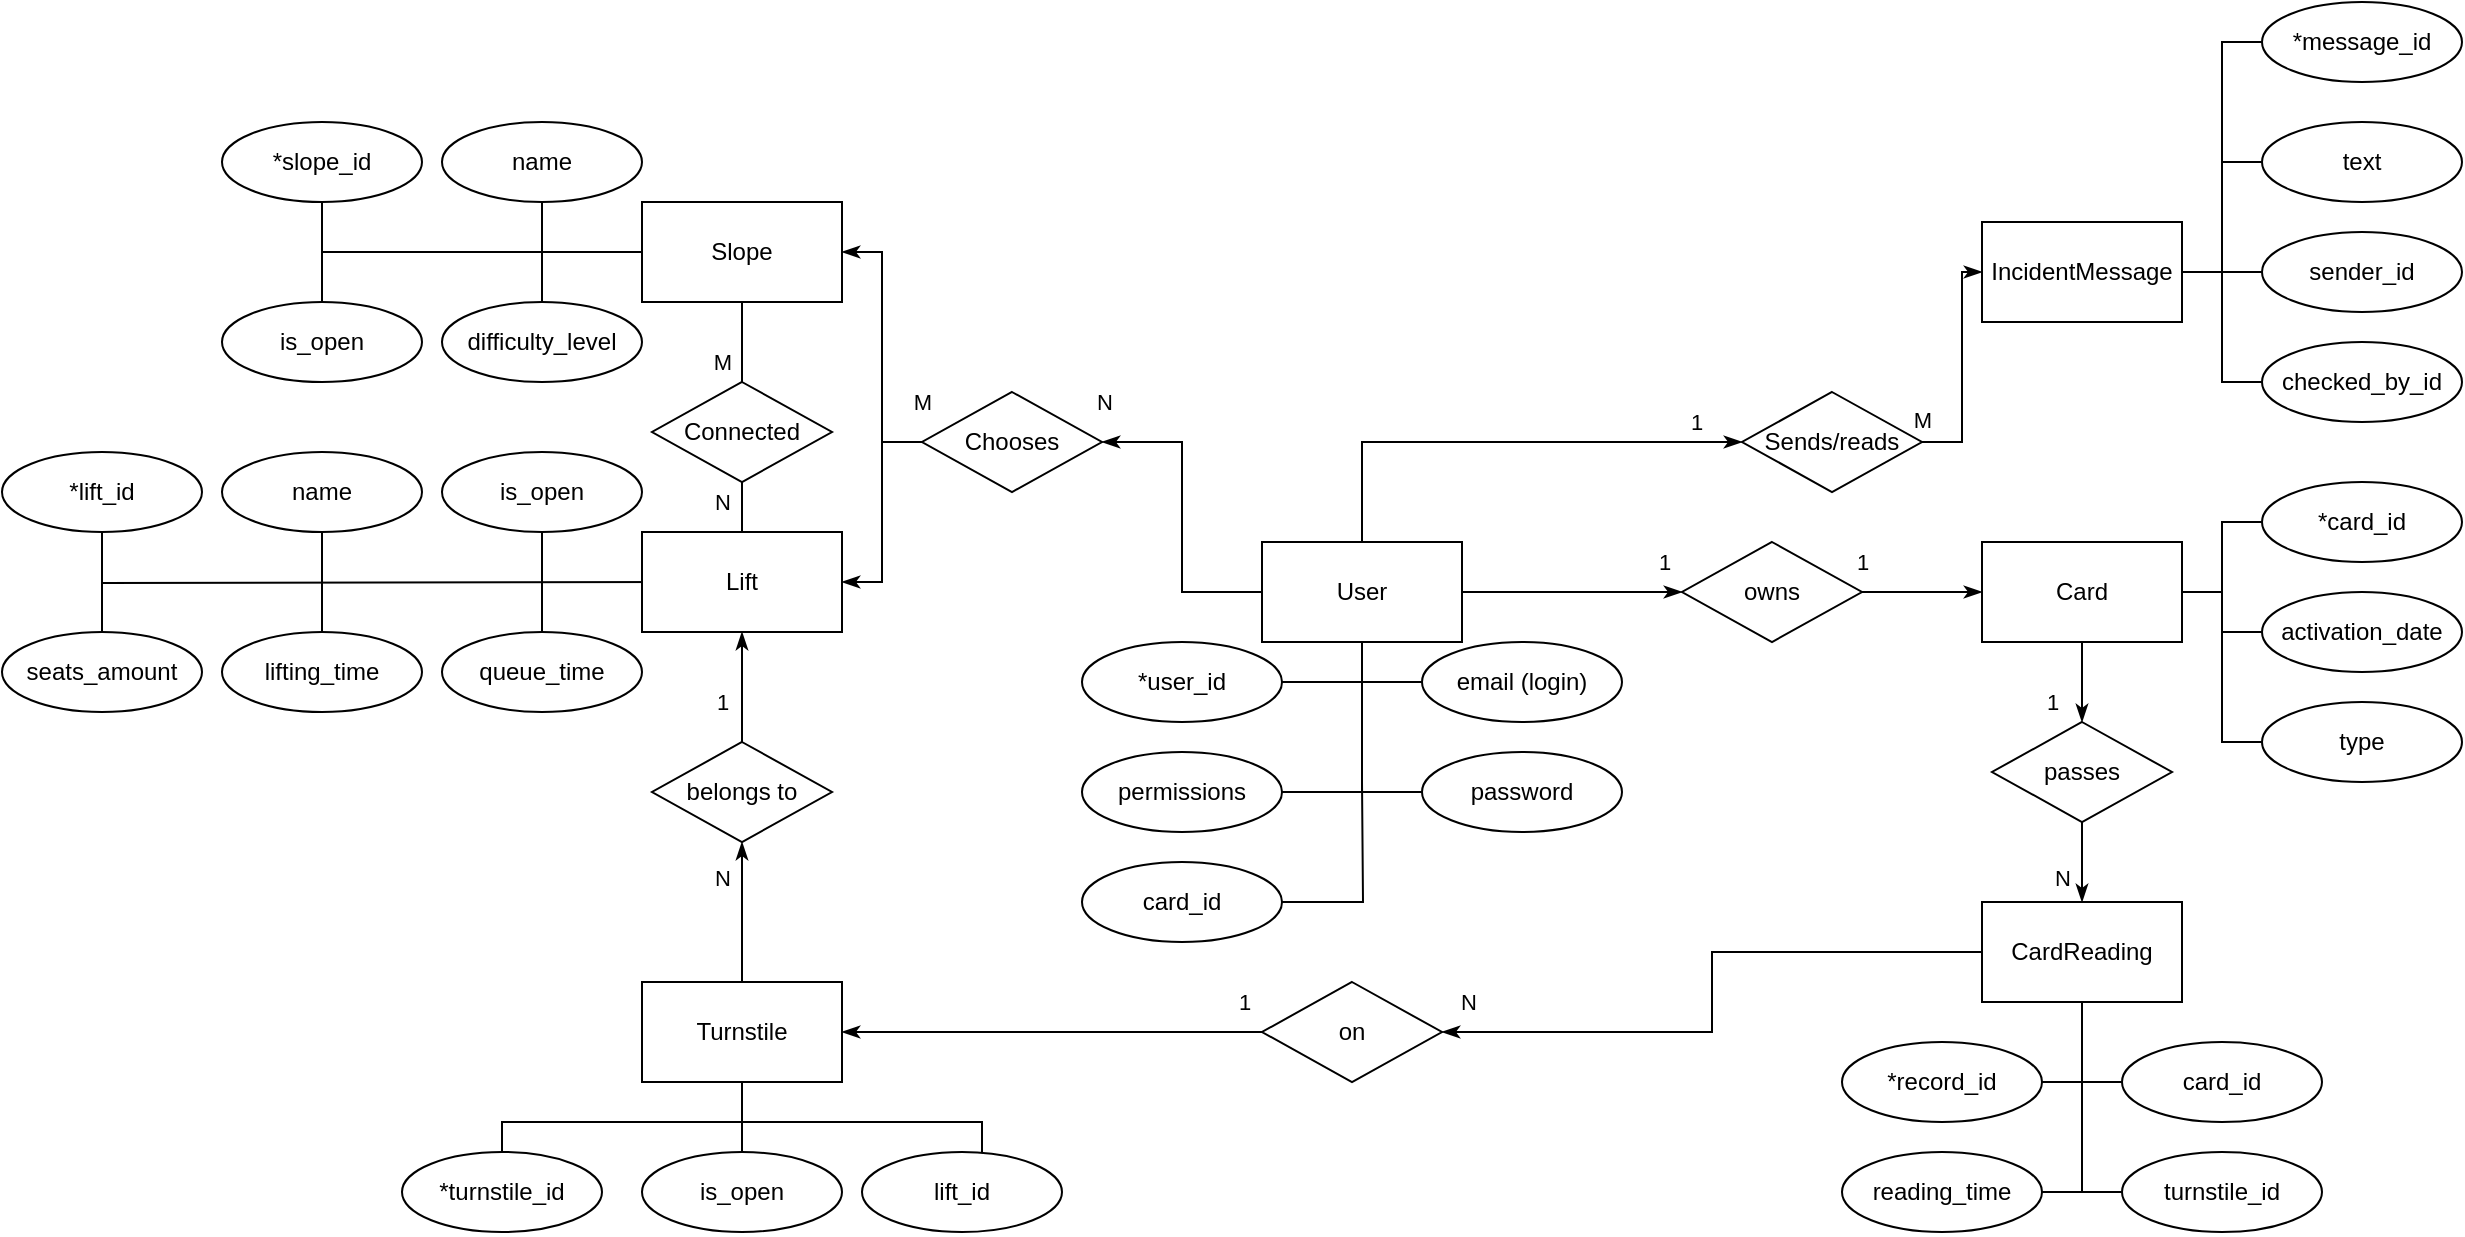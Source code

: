 <mxfile version="13.9.9" type="device"><diagram id="PESHJk0Tjmy3aJfwZxua" name="unauthorized"><mxGraphModel dx="1947" dy="758" grid="1" gridSize="10" guides="1" tooltips="1" connect="1" arrows="1" fold="1" page="1" pageScale="1" pageWidth="827" pageHeight="1169" math="0" shadow="0"><root><mxCell id="0"/><mxCell id="1" parent="0"/><mxCell id="9ehG-B5BbBiPpwgUqI0O-45" style="edgeStyle=orthogonalEdgeStyle;rounded=0;orthogonalLoop=1;jettySize=auto;html=1;entryX=0;entryY=0.5;entryDx=0;entryDy=0;endArrow=none;endFill=0;" parent="1" source="9ehG-B5BbBiPpwgUqI0O-1" target="9ehG-B5BbBiPpwgUqI0O-16" edge="1"><mxGeometry relative="1" as="geometry"/></mxCell><mxCell id="9ehG-B5BbBiPpwgUqI0O-111" style="edgeStyle=orthogonalEdgeStyle;rounded=0;orthogonalLoop=1;jettySize=auto;html=1;entryX=0.5;entryY=0;entryDx=0;entryDy=0;startArrow=none;startFill=0;endArrow=classicThin;endFill=1;" parent="1" source="9ehG-B5BbBiPpwgUqI0O-1" target="9ehG-B5BbBiPpwgUqI0O-12" edge="1"><mxGeometry relative="1" as="geometry"/></mxCell><mxCell id="9ehG-B5BbBiPpwgUqI0O-112" value="1" style="edgeLabel;html=1;align=center;verticalAlign=middle;resizable=0;points=[];" parent="9ehG-B5BbBiPpwgUqI0O-111" vertex="1" connectable="0"><mxGeometry x="-0.8" y="2" relative="1" as="geometry"><mxPoint x="-17" y="26" as="offset"/></mxGeometry></mxCell><mxCell id="9ehG-B5BbBiPpwgUqI0O-1" value="Card" style="rounded=0;whiteSpace=wrap;html=1;" parent="1" vertex="1"><mxGeometry x="670" y="280" width="100" height="50" as="geometry"/></mxCell><mxCell id="9ehG-B5BbBiPpwgUqI0O-32" style="edgeStyle=orthogonalEdgeStyle;rounded=0;orthogonalLoop=1;jettySize=auto;html=1;endArrow=none;endFill=0;entryX=1;entryY=0.5;entryDx=0;entryDy=0;" parent="1" source="9ehG-B5BbBiPpwgUqI0O-2" target="9ehG-B5BbBiPpwgUqI0O-28" edge="1"><mxGeometry relative="1" as="geometry"><mxPoint x="360" y="420" as="targetPoint"/><Array as="points"><mxPoint x="360" y="405"/></Array></mxGeometry></mxCell><mxCell id="9ehG-B5BbBiPpwgUqI0O-101" style="edgeStyle=orthogonalEdgeStyle;rounded=0;orthogonalLoop=1;jettySize=auto;html=1;entryX=0;entryY=0.5;entryDx=0;entryDy=0;endArrow=classicThin;endFill=1;" parent="1" source="9ehG-B5BbBiPpwgUqI0O-2" target="9ehG-B5BbBiPpwgUqI0O-7" edge="1"><mxGeometry relative="1" as="geometry"><Array as="points"><mxPoint x="510" y="305"/><mxPoint x="510" y="305"/></Array></mxGeometry></mxCell><mxCell id="9ehG-B5BbBiPpwgUqI0O-102" value="1" style="edgeLabel;html=1;align=center;verticalAlign=middle;resizable=0;points=[];" parent="9ehG-B5BbBiPpwgUqI0O-101" vertex="1" connectable="0"><mxGeometry x="0.836" y="-1" relative="1" as="geometry"><mxPoint y="-16" as="offset"/></mxGeometry></mxCell><mxCell id="9ehG-B5BbBiPpwgUqI0O-104" value="N" style="edgeStyle=orthogonalEdgeStyle;rounded=0;orthogonalLoop=1;jettySize=auto;html=1;exitX=0;exitY=0.5;exitDx=0;exitDy=0;entryX=1;entryY=0.5;entryDx=0;entryDy=0;endArrow=classicThin;endFill=1;" parent="1" source="9ehG-B5BbBiPpwgUqI0O-2" target="9ehG-B5BbBiPpwgUqI0O-8" edge="1"><mxGeometry x="1" y="-20" relative="1" as="geometry"><mxPoint x="1" as="offset"/></mxGeometry></mxCell><mxCell id="9ehG-B5BbBiPpwgUqI0O-2" value="User" style="rounded=0;whiteSpace=wrap;html=1;" parent="1" vertex="1"><mxGeometry x="310" y="280" width="100" height="50" as="geometry"/></mxCell><mxCell id="9ehG-B5BbBiPpwgUqI0O-64" style="edgeStyle=orthogonalEdgeStyle;rounded=0;orthogonalLoop=1;jettySize=auto;html=1;exitX=0;exitY=0.5;exitDx=0;exitDy=0;entryX=0.5;entryY=1;entryDx=0;entryDy=0;endArrow=none;endFill=0;" parent="1" source="9ehG-B5BbBiPpwgUqI0O-3" target="9ehG-B5BbBiPpwgUqI0O-59" edge="1"><mxGeometry relative="1" as="geometry"/></mxCell><mxCell id="VRBck9d5cZYYHiqlYhGS-4" value="M" style="edgeStyle=orthogonalEdgeStyle;rounded=0;orthogonalLoop=1;jettySize=auto;html=1;entryX=0.5;entryY=0;entryDx=0;entryDy=0;endArrow=none;endFill=0;" edge="1" parent="1" source="9ehG-B5BbBiPpwgUqI0O-3" target="VRBck9d5cZYYHiqlYhGS-3"><mxGeometry x="0.5" y="-10" relative="1" as="geometry"><Array as="points"><mxPoint x="50" y="180"/><mxPoint x="50" y="180"/></Array><mxPoint as="offset"/></mxGeometry></mxCell><mxCell id="9ehG-B5BbBiPpwgUqI0O-3" value="Slope" style="rounded=0;whiteSpace=wrap;html=1;" parent="1" vertex="1"><mxGeometry y="110" width="100" height="50" as="geometry"/></mxCell><mxCell id="9ehG-B5BbBiPpwgUqI0O-79" style="edgeStyle=orthogonalEdgeStyle;rounded=0;orthogonalLoop=1;jettySize=auto;html=1;exitX=0;exitY=0.5;exitDx=0;exitDy=0;entryX=0.5;entryY=0;entryDx=0;entryDy=0;endArrow=none;endFill=0;" parent="1" target="9ehG-B5BbBiPpwgUqI0O-78" edge="1"><mxGeometry relative="1" as="geometry"><mxPoint x="20" y="300" as="sourcePoint"/><mxPoint x="-220.0" y="300" as="targetPoint"/></mxGeometry></mxCell><mxCell id="9ehG-B5BbBiPpwgUqI0O-4" value="Lift" style="rounded=0;whiteSpace=wrap;html=1;" parent="1" vertex="1"><mxGeometry y="275" width="100" height="50" as="geometry"/></mxCell><mxCell id="9ehG-B5BbBiPpwgUqI0O-118" value="M" style="edgeStyle=orthogonalEdgeStyle;rounded=0;orthogonalLoop=1;jettySize=auto;html=1;entryX=0.5;entryY=1;entryDx=0;entryDy=0;startArrow=none;startFill=0;endArrow=classicThin;endFill=1;" parent="1" source="9ehG-B5BbBiPpwgUqI0O-5" target="9ehG-B5BbBiPpwgUqI0O-11" edge="1"><mxGeometry x="1" y="28" relative="1" as="geometry"><mxPoint x="8" y="-19" as="offset"/></mxGeometry></mxCell><mxCell id="9ehG-B5BbBiPpwgUqI0O-119" value="N" style="edgeLabel;html=1;align=center;verticalAlign=middle;resizable=0;points=[];" parent="9ehG-B5BbBiPpwgUqI0O-118" vertex="1" connectable="0"><mxGeometry x="0.141" y="2" relative="1" as="geometry"><mxPoint x="-8" y="-12" as="offset"/></mxGeometry></mxCell><mxCell id="2eS9pHRrOrnkw8rIWIEa-13" style="edgeStyle=orthogonalEdgeStyle;rounded=0;orthogonalLoop=1;jettySize=auto;html=1;entryX=0.5;entryY=0;entryDx=0;entryDy=0;endArrow=none;endFill=0;" parent="1" source="9ehG-B5BbBiPpwgUqI0O-5" target="2eS9pHRrOrnkw8rIWIEa-12" edge="1"><mxGeometry relative="1" as="geometry"/></mxCell><mxCell id="9ehG-B5BbBiPpwgUqI0O-5" value="Turnstile" style="rounded=0;whiteSpace=wrap;html=1;" parent="1" vertex="1"><mxGeometry y="500" width="100" height="50" as="geometry"/></mxCell><mxCell id="9ehG-B5BbBiPpwgUqI0O-115" style="edgeStyle=orthogonalEdgeStyle;rounded=0;orthogonalLoop=1;jettySize=auto;html=1;entryX=1;entryY=0.5;entryDx=0;entryDy=0;startArrow=none;startFill=0;endArrow=classicThin;endFill=1;" parent="1" source="9ehG-B5BbBiPpwgUqI0O-6" target="9ehG-B5BbBiPpwgUqI0O-13" edge="1"><mxGeometry relative="1" as="geometry"/></mxCell><mxCell id="9ehG-B5BbBiPpwgUqI0O-116" value="N" style="edgeLabel;html=1;align=center;verticalAlign=middle;resizable=0;points=[];" parent="9ehG-B5BbBiPpwgUqI0O-115" vertex="1" connectable="0"><mxGeometry x="0.862" y="-1" relative="1" as="geometry"><mxPoint x="-9" y="-14" as="offset"/></mxGeometry></mxCell><mxCell id="2eS9pHRrOrnkw8rIWIEa-9" style="edgeStyle=orthogonalEdgeStyle;rounded=0;orthogonalLoop=1;jettySize=auto;html=1;exitX=0.5;exitY=1;exitDx=0;exitDy=0;entryX=1;entryY=0.5;entryDx=0;entryDy=0;endArrow=none;endFill=0;" parent="1" source="9ehG-B5BbBiPpwgUqI0O-6" target="9ehG-B5BbBiPpwgUqI0O-82" edge="1"><mxGeometry relative="1" as="geometry"/></mxCell><mxCell id="9ehG-B5BbBiPpwgUqI0O-6" value="CardReading" style="rounded=0;whiteSpace=wrap;html=1;" parent="1" vertex="1"><mxGeometry x="670" y="460" width="100" height="50" as="geometry"/></mxCell><mxCell id="9ehG-B5BbBiPpwgUqI0O-103" value="1" style="edgeStyle=orthogonalEdgeStyle;rounded=0;orthogonalLoop=1;jettySize=auto;html=1;entryX=0;entryY=0.5;entryDx=0;entryDy=0;endArrow=classicThin;endFill=1;" parent="1" source="9ehG-B5BbBiPpwgUqI0O-7" target="9ehG-B5BbBiPpwgUqI0O-1" edge="1"><mxGeometry x="-1" y="15" relative="1" as="geometry"><mxPoint as="offset"/></mxGeometry></mxCell><mxCell id="9ehG-B5BbBiPpwgUqI0O-7" value="owns" style="rhombus;whiteSpace=wrap;html=1;" parent="1" vertex="1"><mxGeometry x="520" y="280" width="90" height="50" as="geometry"/></mxCell><mxCell id="9ehG-B5BbBiPpwgUqI0O-105" value="M" style="edgeStyle=orthogonalEdgeStyle;rounded=0;orthogonalLoop=1;jettySize=auto;html=1;exitX=0;exitY=0.5;exitDx=0;exitDy=0;entryX=1;entryY=0.5;entryDx=0;entryDy=0;endArrow=classicThin;endFill=1;" parent="1" source="9ehG-B5BbBiPpwgUqI0O-8" target="9ehG-B5BbBiPpwgUqI0O-3" edge="1"><mxGeometry x="-0.407" y="-20" relative="1" as="geometry"><mxPoint as="offset"/></mxGeometry></mxCell><mxCell id="9ehG-B5BbBiPpwgUqI0O-106" style="edgeStyle=orthogonalEdgeStyle;rounded=0;orthogonalLoop=1;jettySize=auto;html=1;entryX=1;entryY=0.5;entryDx=0;entryDy=0;endArrow=classicThin;endFill=1;" parent="1" source="9ehG-B5BbBiPpwgUqI0O-8" target="9ehG-B5BbBiPpwgUqI0O-4" edge="1"><mxGeometry relative="1" as="geometry"/></mxCell><mxCell id="9ehG-B5BbBiPpwgUqI0O-8" value="Chooses" style="rhombus;whiteSpace=wrap;html=1;" parent="1" vertex="1"><mxGeometry x="140" y="205" width="90" height="50" as="geometry"/></mxCell><mxCell id="9ehG-B5BbBiPpwgUqI0O-56" style="edgeStyle=orthogonalEdgeStyle;rounded=0;orthogonalLoop=1;jettySize=auto;html=1;endArrow=none;endFill=0;" parent="1" source="9ehG-B5BbBiPpwgUqI0O-9" edge="1"><mxGeometry relative="1" as="geometry"><mxPoint x="790" y="145" as="targetPoint"/></mxGeometry></mxCell><mxCell id="9ehG-B5BbBiPpwgUqI0O-9" value="IncidentMessage" style="rounded=0;whiteSpace=wrap;html=1;" parent="1" vertex="1"><mxGeometry x="670" y="120" width="100" height="50" as="geometry"/></mxCell><mxCell id="9ehG-B5BbBiPpwgUqI0O-99" style="edgeStyle=orthogonalEdgeStyle;rounded=0;orthogonalLoop=1;jettySize=auto;html=1;entryX=0;entryY=0.5;entryDx=0;entryDy=0;endArrow=classicThin;endFill=1;" parent="1" source="9ehG-B5BbBiPpwgUqI0O-10" target="9ehG-B5BbBiPpwgUqI0O-9" edge="1"><mxGeometry relative="1" as="geometry"><Array as="points"><mxPoint x="660" y="230"/><mxPoint x="660" y="145"/></Array></mxGeometry></mxCell><mxCell id="9ehG-B5BbBiPpwgUqI0O-100" value="M" style="edgeLabel;html=1;align=center;verticalAlign=middle;resizable=0;points=[];" parent="9ehG-B5BbBiPpwgUqI0O-99" vertex="1" connectable="0"><mxGeometry x="0.446" y="-2" relative="1" as="geometry"><mxPoint x="-22" y="52" as="offset"/></mxGeometry></mxCell><mxCell id="9ehG-B5BbBiPpwgUqI0O-10" value="Sends/reads" style="rhombus;whiteSpace=wrap;html=1;" parent="1" vertex="1"><mxGeometry x="550" y="205" width="90" height="50" as="geometry"/></mxCell><mxCell id="9ehG-B5BbBiPpwgUqI0O-120" value="1" style="edgeStyle=orthogonalEdgeStyle;rounded=0;orthogonalLoop=1;jettySize=auto;html=1;exitX=0.5;exitY=0;exitDx=0;exitDy=0;entryX=0.5;entryY=1;entryDx=0;entryDy=0;startArrow=none;startFill=0;endArrow=classicThin;endFill=1;" parent="1" source="9ehG-B5BbBiPpwgUqI0O-11" target="9ehG-B5BbBiPpwgUqI0O-4" edge="1"><mxGeometry x="-0.273" y="10" relative="1" as="geometry"><mxPoint as="offset"/></mxGeometry></mxCell><mxCell id="9ehG-B5BbBiPpwgUqI0O-11" value="belongs to" style="rhombus;whiteSpace=wrap;html=1;" parent="1" vertex="1"><mxGeometry x="5" y="380" width="90" height="50" as="geometry"/></mxCell><mxCell id="9ehG-B5BbBiPpwgUqI0O-113" style="edgeStyle=orthogonalEdgeStyle;rounded=0;orthogonalLoop=1;jettySize=auto;html=1;exitX=0.5;exitY=1;exitDx=0;exitDy=0;entryX=0.5;entryY=0;entryDx=0;entryDy=0;startArrow=none;startFill=0;endArrow=classicThin;endFill=1;" parent="1" source="9ehG-B5BbBiPpwgUqI0O-12" target="9ehG-B5BbBiPpwgUqI0O-6" edge="1"><mxGeometry relative="1" as="geometry"/></mxCell><mxCell id="9ehG-B5BbBiPpwgUqI0O-114" value="N" style="edgeLabel;html=1;align=center;verticalAlign=middle;resizable=0;points=[];" parent="9ehG-B5BbBiPpwgUqI0O-113" vertex="1" connectable="0"><mxGeometry x="0.039" y="1" relative="1" as="geometry"><mxPoint x="-11" y="7" as="offset"/></mxGeometry></mxCell><mxCell id="9ehG-B5BbBiPpwgUqI0O-12" value="passes" style="rhombus;whiteSpace=wrap;html=1;" parent="1" vertex="1"><mxGeometry x="675" y="370" width="90" height="50" as="geometry"/></mxCell><mxCell id="9ehG-B5BbBiPpwgUqI0O-117" value="1" style="edgeStyle=orthogonalEdgeStyle;rounded=0;orthogonalLoop=1;jettySize=auto;html=1;exitX=0;exitY=0.5;exitDx=0;exitDy=0;startArrow=none;startFill=0;endArrow=classicThin;endFill=1;entryX=1;entryY=0.5;entryDx=0;entryDy=0;" parent="1" source="9ehG-B5BbBiPpwgUqI0O-13" target="9ehG-B5BbBiPpwgUqI0O-5" edge="1"><mxGeometry x="-0.905" y="-15" relative="1" as="geometry"><mxPoint x="100" y="565.588" as="targetPoint"/><mxPoint x="1" as="offset"/></mxGeometry></mxCell><mxCell id="9ehG-B5BbBiPpwgUqI0O-13" value="on" style="rhombus;whiteSpace=wrap;html=1;" parent="1" vertex="1"><mxGeometry x="310" y="500" width="90" height="50" as="geometry"/></mxCell><mxCell id="9ehG-B5BbBiPpwgUqI0O-47" style="edgeStyle=orthogonalEdgeStyle;rounded=0;orthogonalLoop=1;jettySize=auto;html=1;exitX=0;exitY=0.5;exitDx=0;exitDy=0;endArrow=none;endFill=0;" parent="1" source="9ehG-B5BbBiPpwgUqI0O-15" edge="1"><mxGeometry relative="1" as="geometry"><mxPoint x="790" y="330" as="targetPoint"/></mxGeometry></mxCell><mxCell id="9ehG-B5BbBiPpwgUqI0O-15" value="*card_id" style="ellipse;whiteSpace=wrap;html=1;" parent="1" vertex="1"><mxGeometry x="810" y="250" width="100" height="40" as="geometry"/></mxCell><mxCell id="9ehG-B5BbBiPpwgUqI0O-16" value="activation_date" style="ellipse;whiteSpace=wrap;html=1;" parent="1" vertex="1"><mxGeometry x="810" y="305" width="100" height="40" as="geometry"/></mxCell><mxCell id="9ehG-B5BbBiPpwgUqI0O-48" style="edgeStyle=orthogonalEdgeStyle;rounded=0;orthogonalLoop=1;jettySize=auto;html=1;endArrow=none;endFill=0;" parent="1" source="9ehG-B5BbBiPpwgUqI0O-17" edge="1"><mxGeometry relative="1" as="geometry"><mxPoint x="790" y="330" as="targetPoint"/></mxGeometry></mxCell><mxCell id="9ehG-B5BbBiPpwgUqI0O-17" value="type" style="ellipse;whiteSpace=wrap;html=1;" parent="1" vertex="1"><mxGeometry x="810" y="360" width="100" height="40" as="geometry"/></mxCell><mxCell id="9ehG-B5BbBiPpwgUqI0O-41" style="edgeStyle=orthogonalEdgeStyle;rounded=0;orthogonalLoop=1;jettySize=auto;html=1;entryX=0.5;entryY=1;entryDx=0;entryDy=0;endArrow=none;endFill=0;" parent="1" edge="1"><mxGeometry relative="1" as="geometry"><mxPoint x="360" y="130" as="sourcePoint"/></mxGeometry></mxCell><mxCell id="9ehG-B5BbBiPpwgUqI0O-97" style="edgeStyle=orthogonalEdgeStyle;rounded=0;orthogonalLoop=1;jettySize=auto;html=1;endArrow=classicThin;endFill=1;exitX=0.5;exitY=0;exitDx=0;exitDy=0;entryX=0;entryY=0.5;entryDx=0;entryDy=0;" parent="1" source="9ehG-B5BbBiPpwgUqI0O-2" target="9ehG-B5BbBiPpwgUqI0O-10" edge="1"><mxGeometry relative="1" as="geometry"><mxPoint x="405" y="230" as="sourcePoint"/></mxGeometry></mxCell><mxCell id="9ehG-B5BbBiPpwgUqI0O-98" value="1" style="edgeLabel;html=1;align=center;verticalAlign=middle;resizable=0;points=[];" parent="9ehG-B5BbBiPpwgUqI0O-97" vertex="1" connectable="0"><mxGeometry x="0.704" y="-2" relative="1" as="geometry"><mxPoint x="12" y="-12" as="offset"/></mxGeometry></mxCell><mxCell id="9ehG-B5BbBiPpwgUqI0O-35" style="edgeStyle=orthogonalEdgeStyle;rounded=0;orthogonalLoop=1;jettySize=auto;html=1;exitX=1;exitY=0.5;exitDx=0;exitDy=0;endArrow=none;endFill=0;" parent="1" source="9ehG-B5BbBiPpwgUqI0O-24" edge="1"><mxGeometry relative="1" as="geometry"><mxPoint x="360" y="350" as="targetPoint"/></mxGeometry></mxCell><mxCell id="9ehG-B5BbBiPpwgUqI0O-24" value="*user_id" style="ellipse;whiteSpace=wrap;html=1;" parent="1" vertex="1"><mxGeometry x="220" y="330" width="100" height="40" as="geometry"/></mxCell><mxCell id="2eS9pHRrOrnkw8rIWIEa-2" style="edgeStyle=orthogonalEdgeStyle;rounded=0;orthogonalLoop=1;jettySize=auto;html=1;endArrow=none;endFill=0;" parent="1" source="9ehG-B5BbBiPpwgUqI0O-25" edge="1"><mxGeometry relative="1" as="geometry"><mxPoint x="360" y="350" as="targetPoint"/></mxGeometry></mxCell><mxCell id="9ehG-B5BbBiPpwgUqI0O-25" value="email (login)" style="ellipse;whiteSpace=wrap;html=1;" parent="1" vertex="1"><mxGeometry x="390" y="330" width="100" height="40" as="geometry"/></mxCell><mxCell id="2eS9pHRrOrnkw8rIWIEa-3" style="edgeStyle=orthogonalEdgeStyle;rounded=0;orthogonalLoop=1;jettySize=auto;html=1;endArrow=none;endFill=0;" parent="1" source="9ehG-B5BbBiPpwgUqI0O-26" edge="1"><mxGeometry relative="1" as="geometry"><mxPoint x="360" y="405" as="targetPoint"/></mxGeometry></mxCell><mxCell id="9ehG-B5BbBiPpwgUqI0O-26" value="password" style="ellipse;whiteSpace=wrap;html=1;" parent="1" vertex="1"><mxGeometry x="390" y="385" width="100" height="40" as="geometry"/></mxCell><mxCell id="9ehG-B5BbBiPpwgUqI0O-28" value="permissions" style="ellipse;whiteSpace=wrap;html=1;" parent="1" vertex="1"><mxGeometry x="220" y="385" width="100" height="40" as="geometry"/></mxCell><mxCell id="9ehG-B5BbBiPpwgUqI0O-39" style="edgeStyle=orthogonalEdgeStyle;rounded=0;orthogonalLoop=1;jettySize=auto;html=1;endArrow=none;endFill=0;" parent="1" edge="1"><mxGeometry relative="1" as="geometry"><mxPoint x="360" y="460" as="targetPoint"/><mxPoint x="360" y="460" as="sourcePoint"/></mxGeometry></mxCell><mxCell id="9ehG-B5BbBiPpwgUqI0O-50" style="edgeStyle=orthogonalEdgeStyle;rounded=0;orthogonalLoop=1;jettySize=auto;html=1;exitX=0;exitY=0.5;exitDx=0;exitDy=0;endArrow=none;endFill=0;" parent="1" source="9ehG-B5BbBiPpwgUqI0O-51" edge="1"><mxGeometry relative="1" as="geometry"><mxPoint x="790" y="130" as="targetPoint"/></mxGeometry></mxCell><mxCell id="9ehG-B5BbBiPpwgUqI0O-51" value="text" style="ellipse;whiteSpace=wrap;html=1;" parent="1" vertex="1"><mxGeometry x="810" y="70" width="100" height="40" as="geometry"/></mxCell><mxCell id="9ehG-B5BbBiPpwgUqI0O-57" style="edgeStyle=orthogonalEdgeStyle;rounded=0;orthogonalLoop=1;jettySize=auto;html=1;endArrow=none;endFill=0;" parent="1" source="9ehG-B5BbBiPpwgUqI0O-52" edge="1"><mxGeometry relative="1" as="geometry"><mxPoint x="790" y="125" as="targetPoint"/></mxGeometry></mxCell><mxCell id="9ehG-B5BbBiPpwgUqI0O-52" value="sender_id" style="ellipse;whiteSpace=wrap;html=1;" parent="1" vertex="1"><mxGeometry x="810" y="125" width="100" height="40" as="geometry"/></mxCell><mxCell id="9ehG-B5BbBiPpwgUqI0O-59" value="*slope_id" style="ellipse;whiteSpace=wrap;html=1;" parent="1" vertex="1"><mxGeometry x="-210" y="70" width="100" height="40" as="geometry"/></mxCell><mxCell id="9ehG-B5BbBiPpwgUqI0O-69" style="edgeStyle=orthogonalEdgeStyle;rounded=0;orthogonalLoop=1;jettySize=auto;html=1;endArrow=none;endFill=0;" parent="1" source="9ehG-B5BbBiPpwgUqI0O-60" edge="1"><mxGeometry relative="1" as="geometry"><mxPoint x="-50" y="140" as="targetPoint"/></mxGeometry></mxCell><mxCell id="9ehG-B5BbBiPpwgUqI0O-60" value="name" style="ellipse;whiteSpace=wrap;html=1;" parent="1" vertex="1"><mxGeometry x="-100" y="70" width="100" height="40" as="geometry"/></mxCell><mxCell id="9ehG-B5BbBiPpwgUqI0O-68" style="edgeStyle=orthogonalEdgeStyle;rounded=0;orthogonalLoop=1;jettySize=auto;html=1;endArrow=none;endFill=0;" parent="1" source="9ehG-B5BbBiPpwgUqI0O-61" edge="1"><mxGeometry relative="1" as="geometry"><mxPoint x="-160" y="130" as="targetPoint"/></mxGeometry></mxCell><mxCell id="9ehG-B5BbBiPpwgUqI0O-61" value="is_open" style="ellipse;whiteSpace=wrap;html=1;" parent="1" vertex="1"><mxGeometry x="-210" y="160" width="100" height="40" as="geometry"/></mxCell><mxCell id="9ehG-B5BbBiPpwgUqI0O-70" style="edgeStyle=orthogonalEdgeStyle;rounded=0;orthogonalLoop=1;jettySize=auto;html=1;endArrow=none;endFill=0;" parent="1" source="9ehG-B5BbBiPpwgUqI0O-62" edge="1"><mxGeometry relative="1" as="geometry"><mxPoint x="-50" y="140" as="targetPoint"/></mxGeometry></mxCell><mxCell id="9ehG-B5BbBiPpwgUqI0O-62" value="difficulty_level" style="ellipse;whiteSpace=wrap;html=1;" parent="1" vertex="1"><mxGeometry x="-100" y="160" width="100" height="40" as="geometry"/></mxCell><mxCell id="9ehG-B5BbBiPpwgUqI0O-71" value="name" style="ellipse;whiteSpace=wrap;html=1;" parent="1" vertex="1"><mxGeometry x="-210" y="235" width="100" height="40" as="geometry"/></mxCell><mxCell id="9ehG-B5BbBiPpwgUqI0O-72" style="edgeStyle=orthogonalEdgeStyle;rounded=0;orthogonalLoop=1;jettySize=auto;html=1;endArrow=none;endFill=0;" parent="1" source="9ehG-B5BbBiPpwgUqI0O-73" edge="1"><mxGeometry relative="1" as="geometry"><mxPoint x="-50" y="305" as="targetPoint"/></mxGeometry></mxCell><mxCell id="9ehG-B5BbBiPpwgUqI0O-73" value="is_open" style="ellipse;whiteSpace=wrap;html=1;" parent="1" vertex="1"><mxGeometry x="-100" y="235" width="100" height="40" as="geometry"/></mxCell><mxCell id="9ehG-B5BbBiPpwgUqI0O-107" style="edgeStyle=orthogonalEdgeStyle;rounded=0;orthogonalLoop=1;jettySize=auto;html=1;exitX=0.5;exitY=0;exitDx=0;exitDy=0;entryX=0.5;entryY=1;entryDx=0;entryDy=0;endArrow=none;endFill=0;startArrow=none;startFill=0;" parent="1" source="9ehG-B5BbBiPpwgUqI0O-75" target="9ehG-B5BbBiPpwgUqI0O-71" edge="1"><mxGeometry relative="1" as="geometry"/></mxCell><mxCell id="9ehG-B5BbBiPpwgUqI0O-75" value="lifting_time" style="ellipse;whiteSpace=wrap;html=1;" parent="1" vertex="1"><mxGeometry x="-210" y="325" width="100" height="40" as="geometry"/></mxCell><mxCell id="9ehG-B5BbBiPpwgUqI0O-76" style="edgeStyle=orthogonalEdgeStyle;rounded=0;orthogonalLoop=1;jettySize=auto;html=1;endArrow=none;endFill=0;" parent="1" source="9ehG-B5BbBiPpwgUqI0O-77" edge="1"><mxGeometry relative="1" as="geometry"><mxPoint x="-50" y="305" as="targetPoint"/></mxGeometry></mxCell><mxCell id="9ehG-B5BbBiPpwgUqI0O-77" value="queue_time" style="ellipse;whiteSpace=wrap;html=1;" parent="1" vertex="1"><mxGeometry x="-100" y="325" width="100" height="40" as="geometry"/></mxCell><mxCell id="9ehG-B5BbBiPpwgUqI0O-78" value="seats_amount" style="ellipse;whiteSpace=wrap;html=1;" parent="1" vertex="1"><mxGeometry x="-320" y="325" width="100" height="40" as="geometry"/></mxCell><mxCell id="9ehG-B5BbBiPpwgUqI0O-81" value="*record_id" style="ellipse;whiteSpace=wrap;html=1;" parent="1" vertex="1"><mxGeometry x="600" y="530" width="100" height="40" as="geometry"/></mxCell><mxCell id="9ehG-B5BbBiPpwgUqI0O-82" value="reading_time" style="ellipse;whiteSpace=wrap;html=1;" parent="1" vertex="1"><mxGeometry x="600" y="585" width="100" height="40" as="geometry"/></mxCell><mxCell id="2eS9pHRrOrnkw8rIWIEa-14" style="edgeStyle=orthogonalEdgeStyle;rounded=0;orthogonalLoop=1;jettySize=auto;html=1;exitX=0.5;exitY=0;exitDx=0;exitDy=0;endArrow=none;endFill=0;" parent="1" source="9ehG-B5BbBiPpwgUqI0O-88" edge="1"><mxGeometry relative="1" as="geometry"><mxPoint x="50" y="570" as="targetPoint"/><Array as="points"><mxPoint x="-70" y="570"/></Array></mxGeometry></mxCell><mxCell id="9ehG-B5BbBiPpwgUqI0O-88" value="*turnstile_id" style="ellipse;whiteSpace=wrap;html=1;" parent="1" vertex="1"><mxGeometry x="-120" y="585" width="100" height="40" as="geometry"/></mxCell><mxCell id="2eS9pHRrOrnkw8rIWIEa-15" style="edgeStyle=orthogonalEdgeStyle;rounded=0;orthogonalLoop=1;jettySize=auto;html=1;endArrow=none;endFill=0;" parent="1" source="9ehG-B5BbBiPpwgUqI0O-89" edge="1"><mxGeometry relative="1" as="geometry"><mxPoint x="50" y="570" as="targetPoint"/><Array as="points"><mxPoint x="170" y="570"/></Array></mxGeometry></mxCell><mxCell id="9ehG-B5BbBiPpwgUqI0O-89" value="lift_id" style="ellipse;whiteSpace=wrap;html=1;" parent="1" vertex="1"><mxGeometry x="110" y="585" width="100" height="40" as="geometry"/></mxCell><mxCell id="2eS9pHRrOrnkw8rIWIEa-5" style="edgeStyle=orthogonalEdgeStyle;rounded=0;orthogonalLoop=1;jettySize=auto;html=1;endArrow=none;endFill=0;" parent="1" source="2eS9pHRrOrnkw8rIWIEa-4" edge="1"><mxGeometry relative="1" as="geometry"><mxPoint x="360" y="400" as="targetPoint"/></mxGeometry></mxCell><mxCell id="2eS9pHRrOrnkw8rIWIEa-4" value="card_id" style="ellipse;whiteSpace=wrap;html=1;" parent="1" vertex="1"><mxGeometry x="220" y="440" width="100" height="40" as="geometry"/></mxCell><mxCell id="2eS9pHRrOrnkw8rIWIEa-6" style="edgeStyle=orthogonalEdgeStyle;rounded=0;orthogonalLoop=1;jettySize=auto;html=1;exitX=0.5;exitY=1;exitDx=0;exitDy=0;endArrow=none;endFill=0;" parent="1" source="9ehG-B5BbBiPpwgUqI0O-82" target="9ehG-B5BbBiPpwgUqI0O-82" edge="1"><mxGeometry relative="1" as="geometry"/></mxCell><mxCell id="2eS9pHRrOrnkw8rIWIEa-11" style="edgeStyle=orthogonalEdgeStyle;rounded=0;orthogonalLoop=1;jettySize=auto;html=1;entryX=1;entryY=0.5;entryDx=0;entryDy=0;endArrow=none;endFill=0;" parent="1" source="2eS9pHRrOrnkw8rIWIEa-7" target="9ehG-B5BbBiPpwgUqI0O-81" edge="1"><mxGeometry relative="1" as="geometry"/></mxCell><mxCell id="2eS9pHRrOrnkw8rIWIEa-7" value="card_id" style="ellipse;whiteSpace=wrap;html=1;" parent="1" vertex="1"><mxGeometry x="740" y="530" width="100" height="40" as="geometry"/></mxCell><mxCell id="2eS9pHRrOrnkw8rIWIEa-10" style="edgeStyle=orthogonalEdgeStyle;rounded=0;orthogonalLoop=1;jettySize=auto;html=1;endArrow=none;endFill=0;" parent="1" source="2eS9pHRrOrnkw8rIWIEa-8" edge="1"><mxGeometry relative="1" as="geometry"><mxPoint x="720" y="605" as="targetPoint"/></mxGeometry></mxCell><mxCell id="2eS9pHRrOrnkw8rIWIEa-8" value="turnstile_id" style="ellipse;whiteSpace=wrap;html=1;" parent="1" vertex="1"><mxGeometry x="740" y="585" width="100" height="40" as="geometry"/></mxCell><mxCell id="2eS9pHRrOrnkw8rIWIEa-12" value="is_open" style="ellipse;whiteSpace=wrap;html=1;" parent="1" vertex="1"><mxGeometry y="585" width="100" height="40" as="geometry"/></mxCell><mxCell id="2eS9pHRrOrnkw8rIWIEa-17" style="edgeStyle=orthogonalEdgeStyle;rounded=0;orthogonalLoop=1;jettySize=auto;html=1;exitX=0.5;exitY=1;exitDx=0;exitDy=0;endArrow=none;endFill=0;" parent="1" source="2eS9pHRrOrnkw8rIWIEa-16" edge="1"><mxGeometry relative="1" as="geometry"><mxPoint x="-270" y="300" as="targetPoint"/></mxGeometry></mxCell><mxCell id="2eS9pHRrOrnkw8rIWIEa-16" value="*lift_id" style="ellipse;whiteSpace=wrap;html=1;" parent="1" vertex="1"><mxGeometry x="-320" y="235" width="100" height="40" as="geometry"/></mxCell><mxCell id="2eS9pHRrOrnkw8rIWIEa-20" style="edgeStyle=orthogonalEdgeStyle;rounded=0;orthogonalLoop=1;jettySize=auto;html=1;endArrow=none;endFill=0;" parent="1" source="2eS9pHRrOrnkw8rIWIEa-19" edge="1"><mxGeometry relative="1" as="geometry"><mxPoint x="790" y="100" as="targetPoint"/></mxGeometry></mxCell><mxCell id="2eS9pHRrOrnkw8rIWIEa-19" value="*message_id" style="ellipse;whiteSpace=wrap;html=1;" parent="1" vertex="1"><mxGeometry x="810" y="10" width="100" height="40" as="geometry"/></mxCell><mxCell id="VRBck9d5cZYYHiqlYhGS-2" style="edgeStyle=orthogonalEdgeStyle;rounded=0;orthogonalLoop=1;jettySize=auto;html=1;endArrow=none;endFill=0;" edge="1" parent="1" source="VRBck9d5cZYYHiqlYhGS-1"><mxGeometry relative="1" as="geometry"><mxPoint x="790" y="140" as="targetPoint"/></mxGeometry></mxCell><mxCell id="VRBck9d5cZYYHiqlYhGS-1" value="checked_by_id" style="ellipse;whiteSpace=wrap;html=1;" vertex="1" parent="1"><mxGeometry x="810" y="180" width="100" height="40" as="geometry"/></mxCell><mxCell id="VRBck9d5cZYYHiqlYhGS-5" value="N" style="edgeStyle=orthogonalEdgeStyle;rounded=0;orthogonalLoop=1;jettySize=auto;html=1;exitX=0.5;exitY=1;exitDx=0;exitDy=0;endArrow=none;endFill=0;entryX=0.5;entryY=0;entryDx=0;entryDy=0;" edge="1" parent="1" source="VRBck9d5cZYYHiqlYhGS-3" target="9ehG-B5BbBiPpwgUqI0O-4"><mxGeometry x="-0.2" y="-10" relative="1" as="geometry"><mxPoint x="50" y="270" as="targetPoint"/><mxPoint as="offset"/></mxGeometry></mxCell><mxCell id="VRBck9d5cZYYHiqlYhGS-3" value="Connected" style="rhombus;whiteSpace=wrap;html=1;" vertex="1" parent="1"><mxGeometry x="5" y="200" width="90" height="50" as="geometry"/></mxCell></root></mxGraphModel></diagram></mxfile>